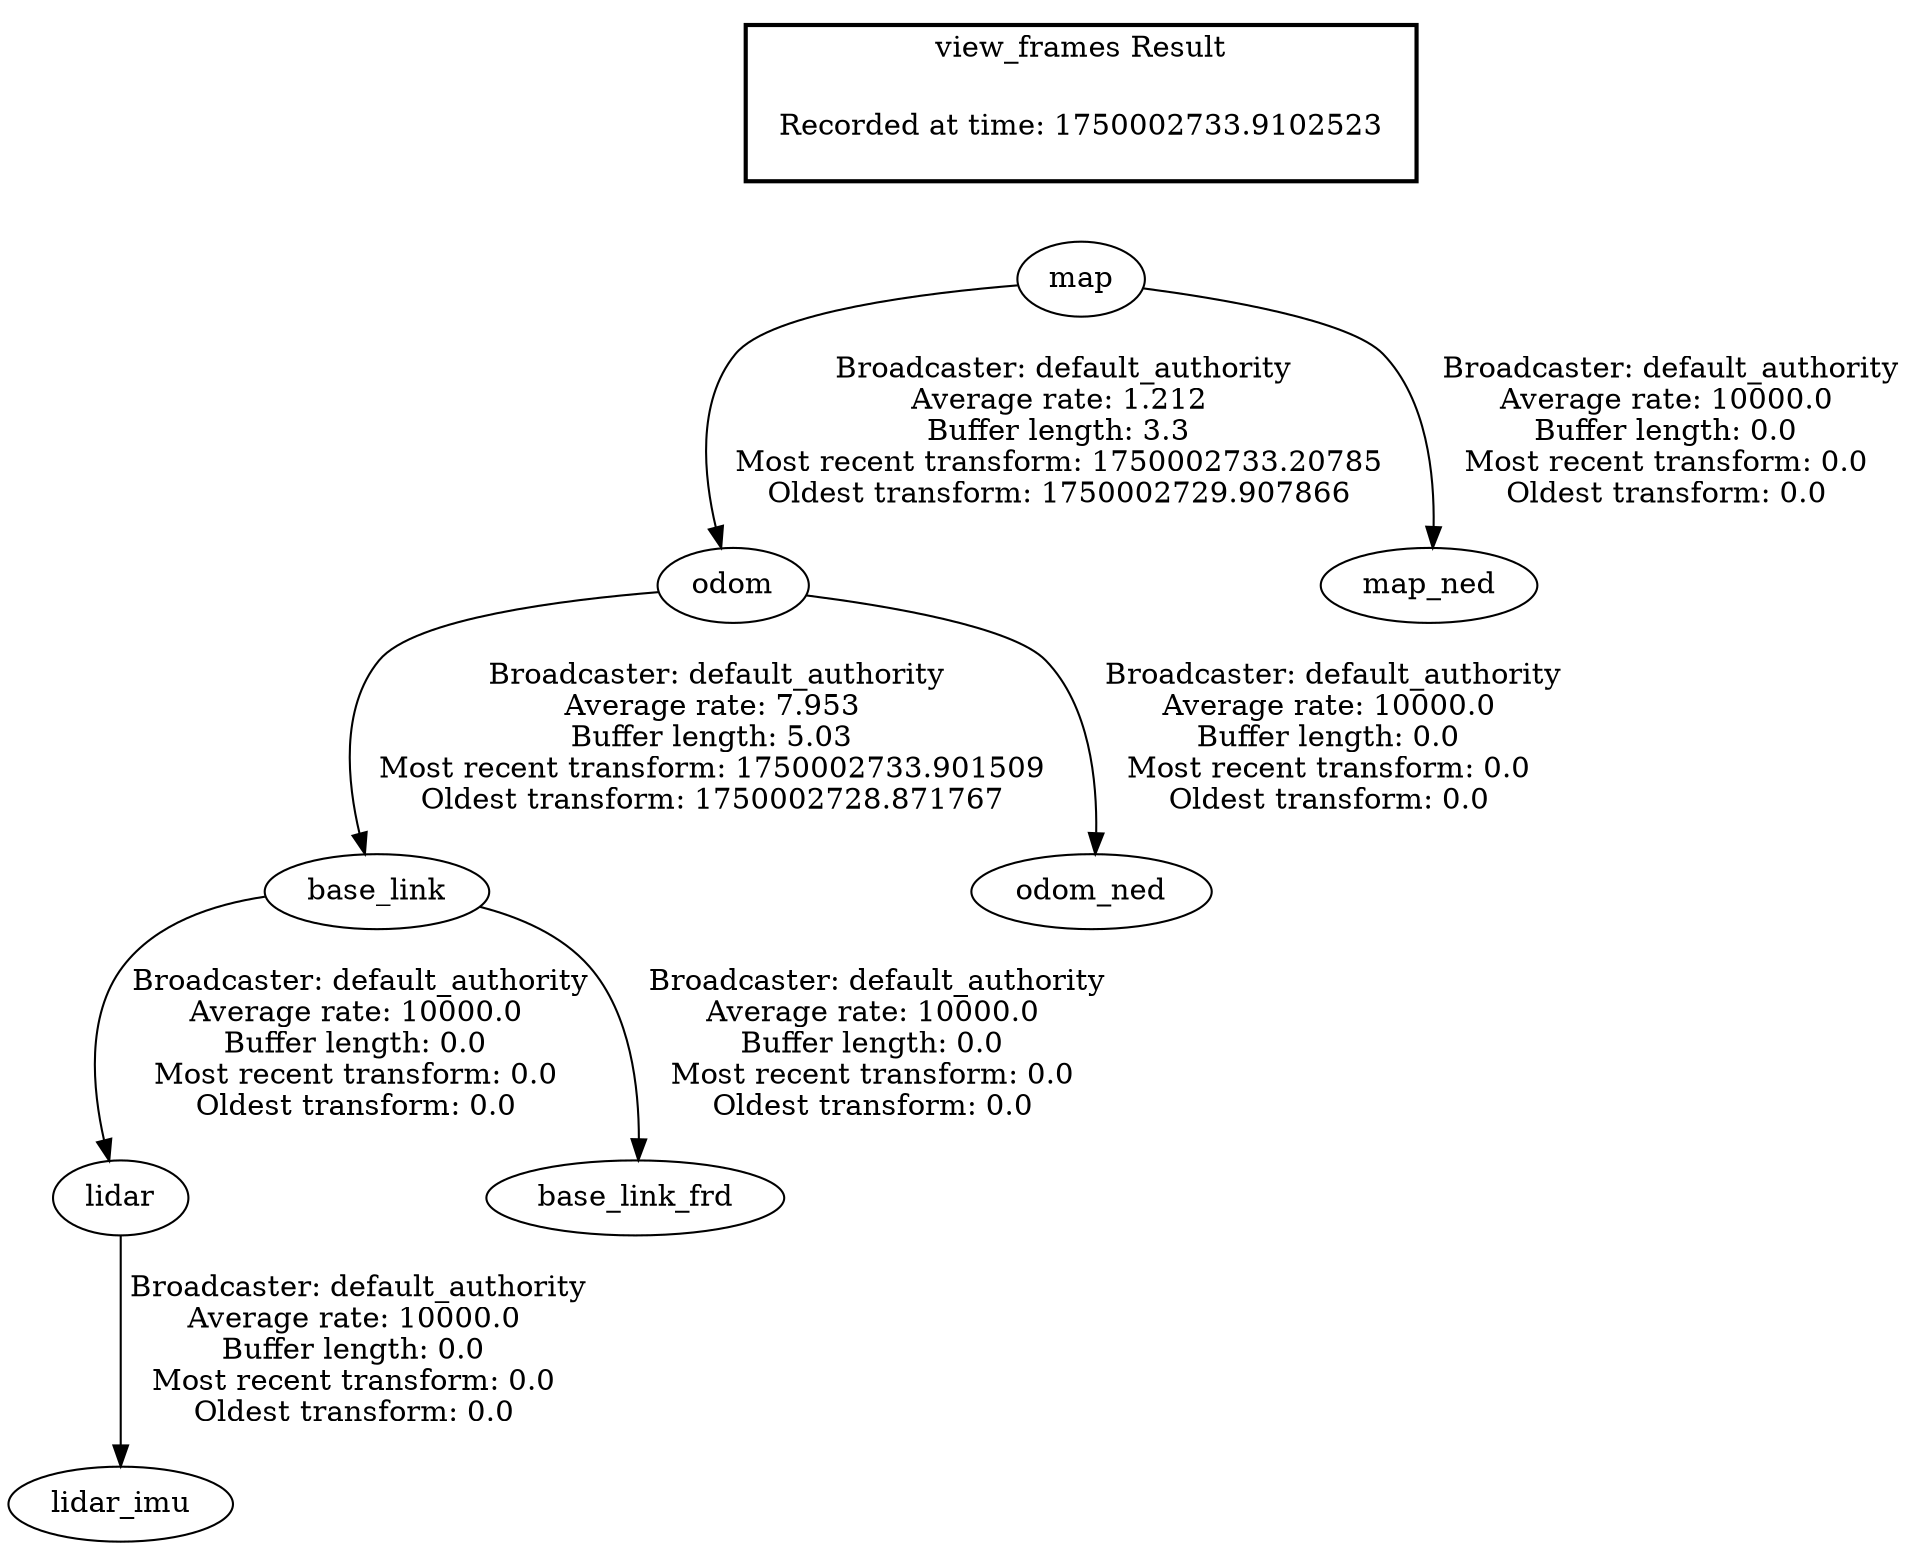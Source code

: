 digraph G {
"odom" -> "base_link"[label=" Broadcaster: default_authority\nAverage rate: 7.953\nBuffer length: 5.03\nMost recent transform: 1750002733.901509\nOldest transform: 1750002728.871767\n"];
"map" -> "odom"[label=" Broadcaster: default_authority\nAverage rate: 1.212\nBuffer length: 3.3\nMost recent transform: 1750002733.20785\nOldest transform: 1750002729.907866\n"];
"base_link" -> "lidar"[label=" Broadcaster: default_authority\nAverage rate: 10000.0\nBuffer length: 0.0\nMost recent transform: 0.0\nOldest transform: 0.0\n"];
"lidar" -> "lidar_imu"[label=" Broadcaster: default_authority\nAverage rate: 10000.0\nBuffer length: 0.0\nMost recent transform: 0.0\nOldest transform: 0.0\n"];
"map" -> "map_ned"[label=" Broadcaster: default_authority\nAverage rate: 10000.0\nBuffer length: 0.0\nMost recent transform: 0.0\nOldest transform: 0.0\n"];
"odom" -> "odom_ned"[label=" Broadcaster: default_authority\nAverage rate: 10000.0\nBuffer length: 0.0\nMost recent transform: 0.0\nOldest transform: 0.0\n"];
"base_link" -> "base_link_frd"[label=" Broadcaster: default_authority\nAverage rate: 10000.0\nBuffer length: 0.0\nMost recent transform: 0.0\nOldest transform: 0.0\n"];
edge [style=invis];
 subgraph cluster_legend { style=bold; color=black; label ="view_frames Result";
"Recorded at time: 1750002733.9102523"[ shape=plaintext ] ;
}->"map";
}
